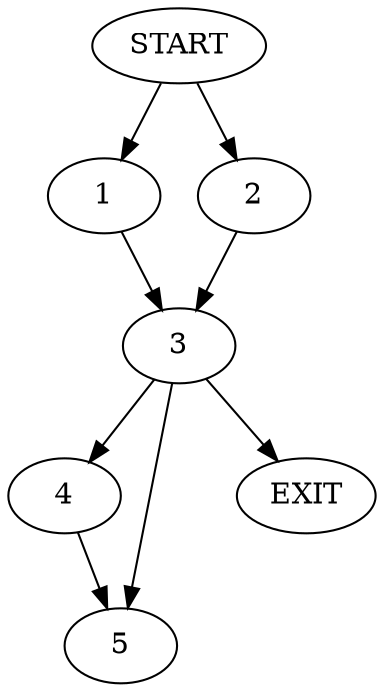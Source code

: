 digraph { 
0 [label="START"];
1;
2;
3;
4;
5;
6[label="EXIT"];
0 -> 1;
0 -> 2;
1 -> 3;
2 -> 3;
3 -> 6;
3 -> 4;
3:s2 -> 5;
4 -> 5;
}